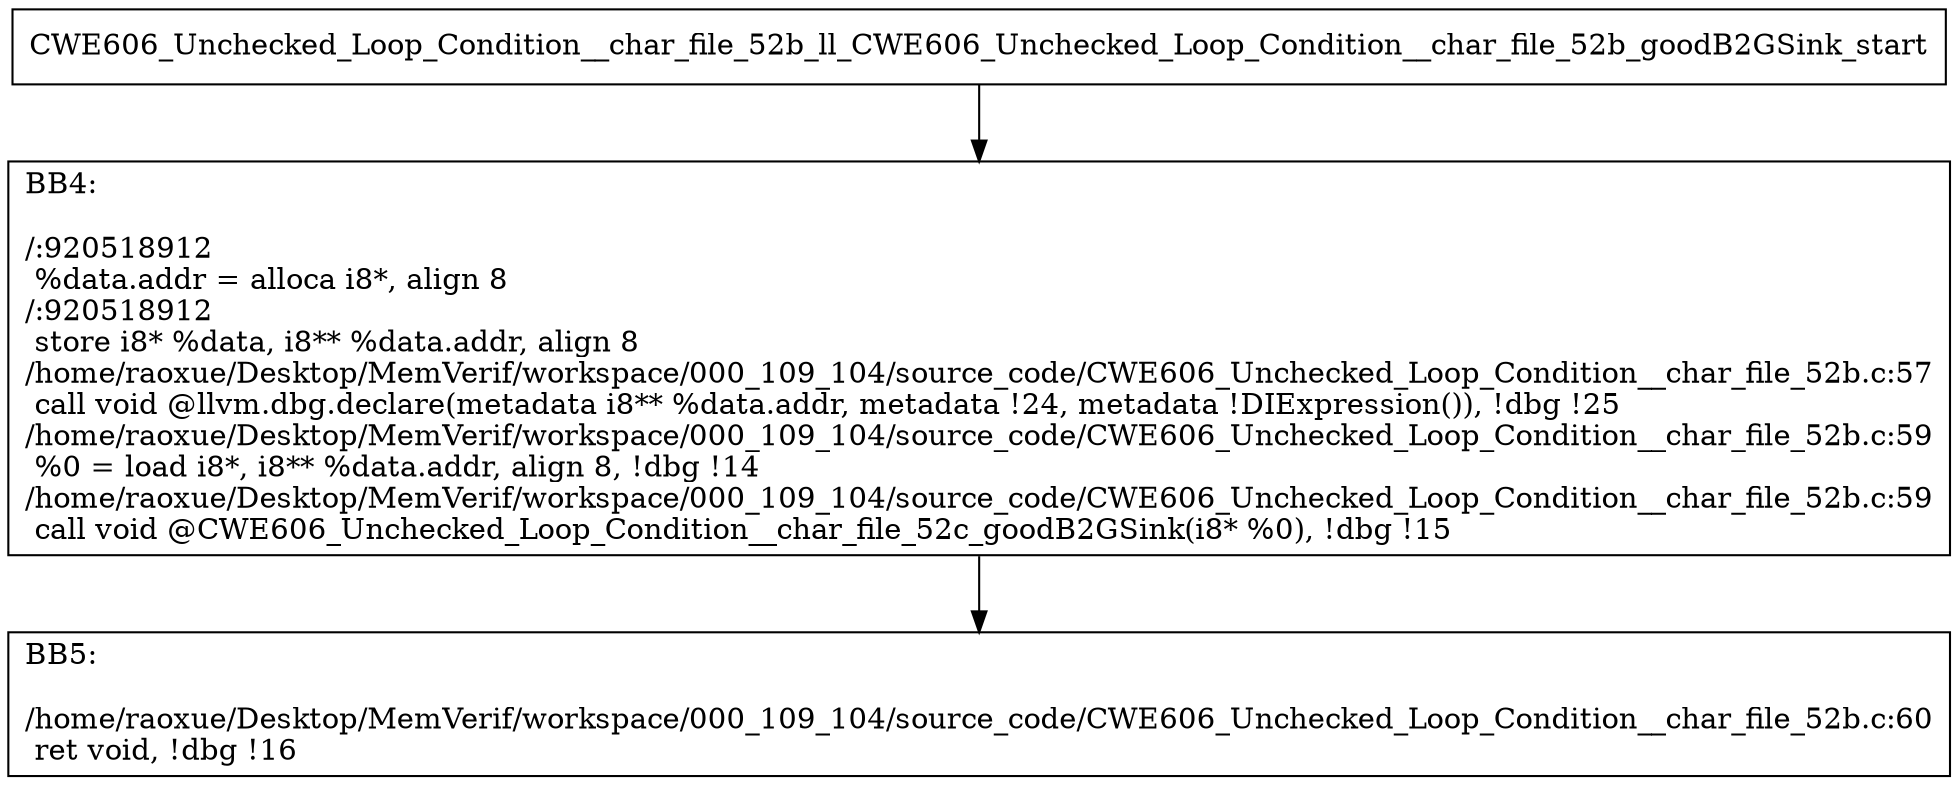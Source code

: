 digraph "CFG for'CWE606_Unchecked_Loop_Condition__char_file_52b_ll_CWE606_Unchecked_Loop_Condition__char_file_52b_goodB2GSink' function" {
	BBCWE606_Unchecked_Loop_Condition__char_file_52b_ll_CWE606_Unchecked_Loop_Condition__char_file_52b_goodB2GSink_start[shape=record,label="{CWE606_Unchecked_Loop_Condition__char_file_52b_ll_CWE606_Unchecked_Loop_Condition__char_file_52b_goodB2GSink_start}"];
	BBCWE606_Unchecked_Loop_Condition__char_file_52b_ll_CWE606_Unchecked_Loop_Condition__char_file_52b_goodB2GSink_start-> CWE606_Unchecked_Loop_Condition__char_file_52b_ll_CWE606_Unchecked_Loop_Condition__char_file_52b_goodB2GSinkBB4;
	CWE606_Unchecked_Loop_Condition__char_file_52b_ll_CWE606_Unchecked_Loop_Condition__char_file_52b_goodB2GSinkBB4 [shape=record, label="{BB4:\l\l/:920518912\l
  %data.addr = alloca i8*, align 8\l
/:920518912\l
  store i8* %data, i8** %data.addr, align 8\l
/home/raoxue/Desktop/MemVerif/workspace/000_109_104/source_code/CWE606_Unchecked_Loop_Condition__char_file_52b.c:57\l
  call void @llvm.dbg.declare(metadata i8** %data.addr, metadata !24, metadata !DIExpression()), !dbg !25\l
/home/raoxue/Desktop/MemVerif/workspace/000_109_104/source_code/CWE606_Unchecked_Loop_Condition__char_file_52b.c:59\l
  %0 = load i8*, i8** %data.addr, align 8, !dbg !14\l
/home/raoxue/Desktop/MemVerif/workspace/000_109_104/source_code/CWE606_Unchecked_Loop_Condition__char_file_52b.c:59\l
  call void @CWE606_Unchecked_Loop_Condition__char_file_52c_goodB2GSink(i8* %0), !dbg !15\l
}"];
	CWE606_Unchecked_Loop_Condition__char_file_52b_ll_CWE606_Unchecked_Loop_Condition__char_file_52b_goodB2GSinkBB4-> CWE606_Unchecked_Loop_Condition__char_file_52b_ll_CWE606_Unchecked_Loop_Condition__char_file_52b_goodB2GSinkBB5;
	CWE606_Unchecked_Loop_Condition__char_file_52b_ll_CWE606_Unchecked_Loop_Condition__char_file_52b_goodB2GSinkBB5 [shape=record, label="{BB5:\l\l/home/raoxue/Desktop/MemVerif/workspace/000_109_104/source_code/CWE606_Unchecked_Loop_Condition__char_file_52b.c:60\l
  ret void, !dbg !16\l
}"];
}

